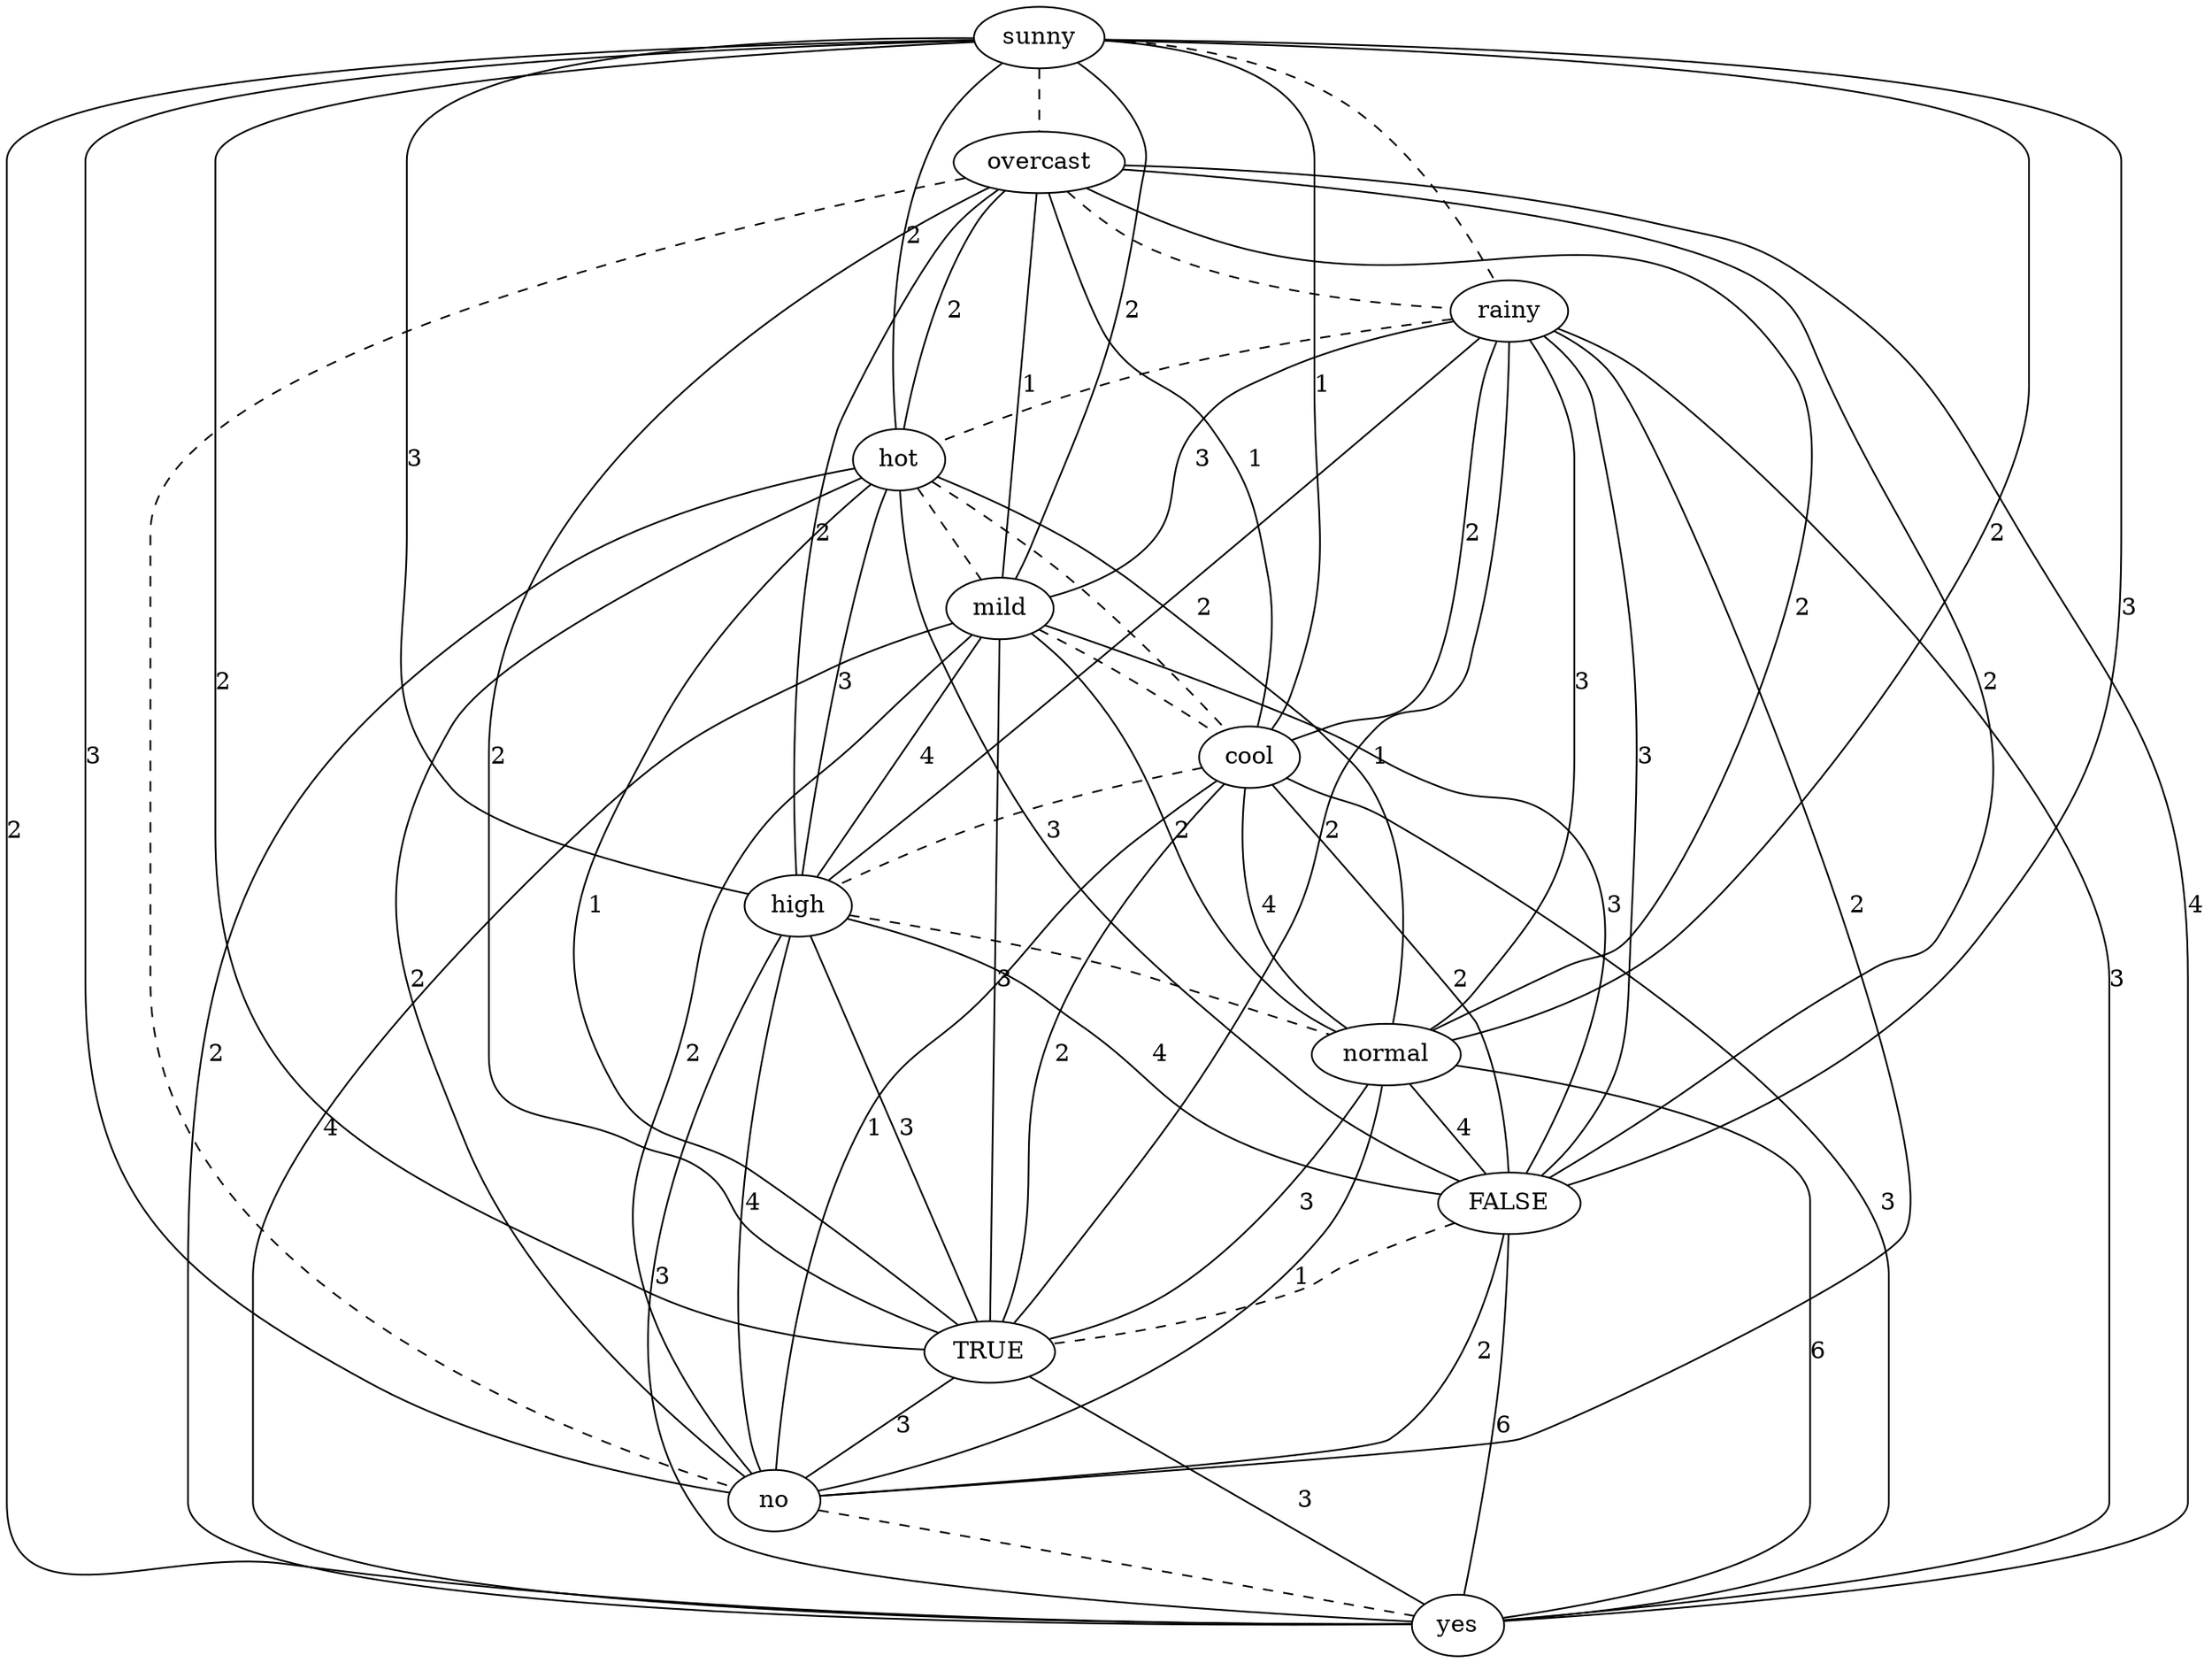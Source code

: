 strict graph "" {
sunny;
overcast;
rainy;
hot;
mild;
cool;
high;
normal;
FALSE;
TRUE;
no;
yes;
sunny -- overcast  [color=black, style=dashed];
sunny -- rainy  [color=black, style=dashed];
sunny -- hot  [color=black, label=2, style=solid];
sunny -- mild  [color=black, label=2, style=solid];
sunny -- cool  [color=black, label=1, style=solid];
sunny -- high  [color=black, label=3, style=solid];
sunny -- normal  [color=black, label=2, style=solid];
sunny -- FALSE  [color=black, label=3, style=solid];
sunny -- TRUE  [color=black, label=2, style=solid];
sunny -- no  [color=black, label=3, style=solid];
sunny -- yes  [color=black, label=2, style=solid];
overcast -- rainy  [color=black, style=dashed];
overcast -- hot  [color=black, label=2, style=solid];
overcast -- mild  [color=black, label=1, style=solid];
overcast -- cool  [color=black, label=1, style=solid];
overcast -- high  [color=black, label=2, style=solid];
overcast -- normal  [color=black, label=2, style=solid];
overcast -- FALSE  [color=black, label=2, style=solid];
overcast -- TRUE  [color=black, label=2, style=solid];
overcast -- no  [color=black, style=dashed];
overcast -- yes  [color=black, label=4, style=solid];
rainy -- hot  [color=black, style=dashed];
rainy -- mild  [color=black, label=3, style=solid];
rainy -- cool  [color=black, label=2, style=solid];
rainy -- high  [color=black, label=2, style=solid];
rainy -- normal  [color=black, label=3, style=solid];
rainy -- FALSE  [color=black, label=3, style=solid];
rainy -- TRUE  [color=black, label=2, style=solid];
rainy -- no  [color=black, label=2, style=solid];
rainy -- yes  [color=black, label=3, style=solid];
hot -- mild  [color=black, style=dashed];
hot -- cool  [color=black, style=dashed];
hot -- high  [color=black, label=3, style=solid];
hot -- normal  [color=black, label=1, style=solid];
hot -- FALSE  [color=black, label=3, style=solid];
hot -- TRUE  [color=black, label=1, style=solid];
hot -- no  [color=black, label=2, style=solid];
hot -- yes  [color=black, label=2, style=solid];
mild -- cool  [color=black, style=dashed];
mild -- high  [color=black, label=4, style=solid];
mild -- normal  [color=black, label=2, style=solid];
mild -- FALSE  [color=black, label=3, style=solid];
mild -- TRUE  [color=black, label=3, style=solid];
mild -- no  [color=black, label=2, style=solid];
mild -- yes  [color=black, label=4, style=solid];
cool -- high  [color=black, style=dashed];
cool -- normal  [color=black, label=4, style=solid];
cool -- FALSE  [color=black, label=2, style=solid];
cool -- TRUE  [color=black, label=2, style=solid];
cool -- no  [color=black, label=1, style=solid];
cool -- yes  [color=black, label=3, style=solid];
high -- normal  [color=black, style=dashed];
high -- FALSE  [color=black, label=4, style=solid];
high -- TRUE  [color=black, label=3, style=solid];
high -- no  [color=black, label=4, style=solid];
high -- yes  [color=black, label=3, style=solid];
normal -- FALSE  [color=black, label=4, style=solid];
normal -- TRUE  [color=black, label=3, style=solid];
normal -- no  [color=black, label=1, style=solid];
normal -- yes  [color=black, label=6, style=solid];
FALSE -- TRUE  [color=black, style=dashed];
FALSE -- no  [color=black, label=2, style=solid];
FALSE -- yes  [color=black, label=6, style=solid];
TRUE -- no  [color=black, label=3, style=solid];
TRUE -- yes  [color=black, label=3, style=solid];
no -- yes  [color=black, style=dashed];
}
